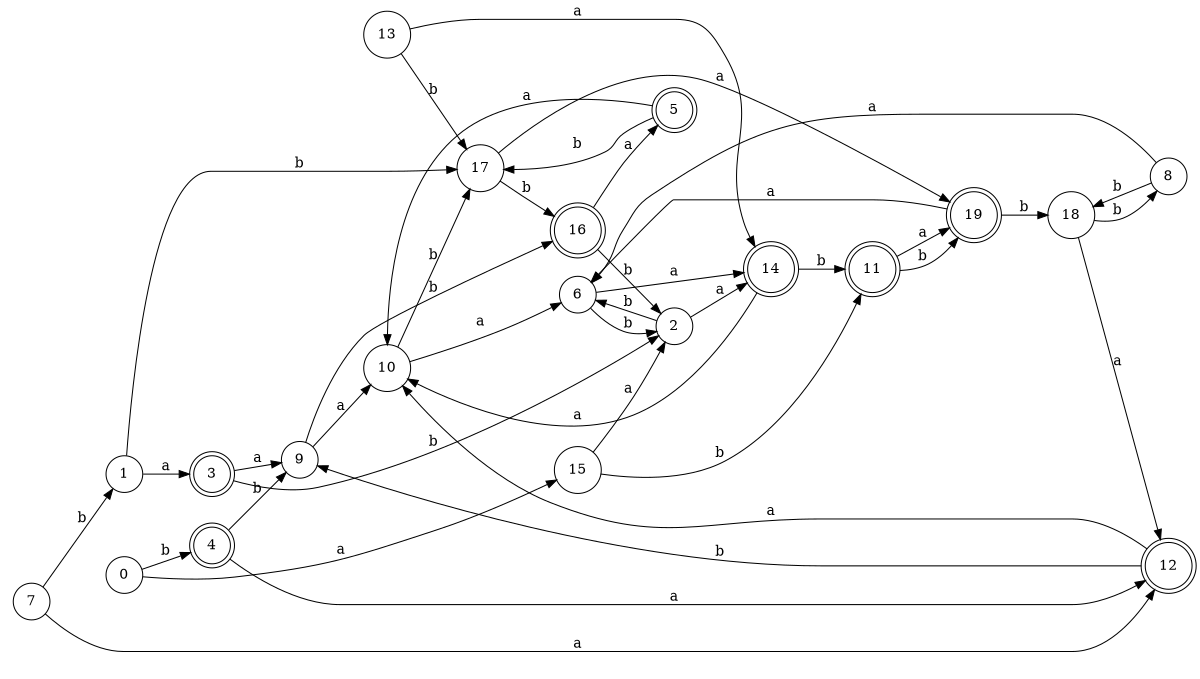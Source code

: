 digraph n16_3 {
__start0 [label="" shape="none"];

rankdir=LR;
size="8,5";

s0 [style="filled", color="black", fillcolor="white" shape="circle", label="0"];
s1 [style="filled", color="black", fillcolor="white" shape="circle", label="1"];
s2 [style="filled", color="black", fillcolor="white" shape="circle", label="2"];
s3 [style="rounded,filled", color="black", fillcolor="white" shape="doublecircle", label="3"];
s4 [style="rounded,filled", color="black", fillcolor="white" shape="doublecircle", label="4"];
s5 [style="rounded,filled", color="black", fillcolor="white" shape="doublecircle", label="5"];
s6 [style="filled", color="black", fillcolor="white" shape="circle", label="6"];
s7 [style="filled", color="black", fillcolor="white" shape="circle", label="7"];
s8 [style="filled", color="black", fillcolor="white" shape="circle", label="8"];
s9 [style="filled", color="black", fillcolor="white" shape="circle", label="9"];
s10 [style="filled", color="black", fillcolor="white" shape="circle", label="10"];
s11 [style="rounded,filled", color="black", fillcolor="white" shape="doublecircle", label="11"];
s12 [style="rounded,filled", color="black", fillcolor="white" shape="doublecircle", label="12"];
s13 [style="filled", color="black", fillcolor="white" shape="circle", label="13"];
s14 [style="rounded,filled", color="black", fillcolor="white" shape="doublecircle", label="14"];
s15 [style="filled", color="black", fillcolor="white" shape="circle", label="15"];
s16 [style="rounded,filled", color="black", fillcolor="white" shape="doublecircle", label="16"];
s17 [style="filled", color="black", fillcolor="white" shape="circle", label="17"];
s18 [style="filled", color="black", fillcolor="white" shape="circle", label="18"];
s19 [style="rounded,filled", color="black", fillcolor="white" shape="doublecircle", label="19"];
s0 -> s15 [label="a"];
s0 -> s4 [label="b"];
s1 -> s3 [label="a"];
s1 -> s17 [label="b"];
s2 -> s14 [label="a"];
s2 -> s6 [label="b"];
s3 -> s9 [label="a"];
s3 -> s2 [label="b"];
s4 -> s12 [label="a"];
s4 -> s9 [label="b"];
s5 -> s10 [label="a"];
s5 -> s17 [label="b"];
s6 -> s14 [label="a"];
s6 -> s2 [label="b"];
s7 -> s12 [label="a"];
s7 -> s1 [label="b"];
s8 -> s6 [label="a"];
s8 -> s18 [label="b"];
s9 -> s10 [label="a"];
s9 -> s16 [label="b"];
s10 -> s6 [label="a"];
s10 -> s17 [label="b"];
s11 -> s19 [label="a"];
s11 -> s19 [label="b"];
s12 -> s10 [label="a"];
s12 -> s9 [label="b"];
s13 -> s14 [label="a"];
s13 -> s17 [label="b"];
s14 -> s10 [label="a"];
s14 -> s11 [label="b"];
s15 -> s2 [label="a"];
s15 -> s11 [label="b"];
s16 -> s5 [label="a"];
s16 -> s2 [label="b"];
s17 -> s19 [label="a"];
s17 -> s16 [label="b"];
s18 -> s12 [label="a"];
s18 -> s8 [label="b"];
s19 -> s6 [label="a"];
s19 -> s18 [label="b"];

}